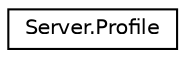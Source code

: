digraph "Graphical Class Hierarchy"
{
  edge [fontname="Helvetica",fontsize="10",labelfontname="Helvetica",labelfontsize="10"];
  node [fontname="Helvetica",fontsize="10",shape=record];
  rankdir="LR";
  Node0 [label="Server.Profile",height=0.2,width=0.4,color="black", fillcolor="white", style="filled",URL="$class_server_1_1_profile.html"];
}
